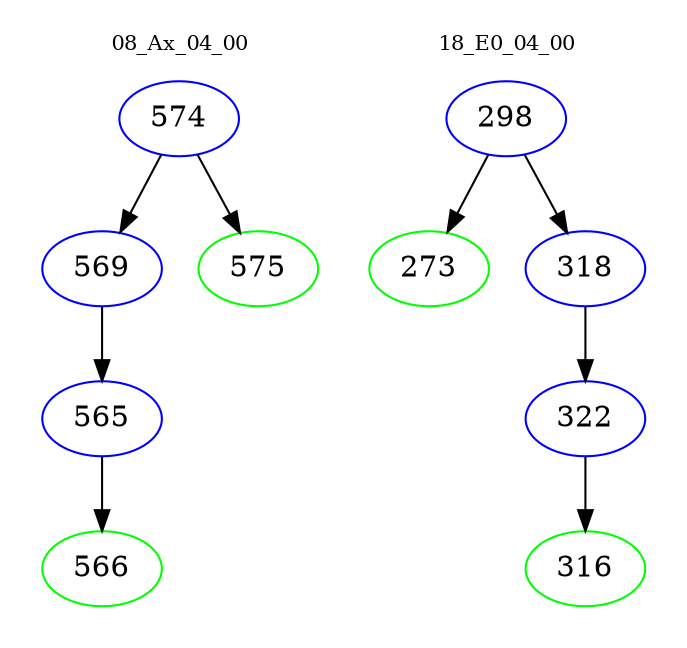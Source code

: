 digraph{
subgraph cluster_0 {
color = white
label = "08_Ax_04_00";
fontsize=10;
T0_574 [label="574", color="blue"]
T0_574 -> T0_569 [color="black"]
T0_569 [label="569", color="blue"]
T0_569 -> T0_565 [color="black"]
T0_565 [label="565", color="blue"]
T0_565 -> T0_566 [color="black"]
T0_566 [label="566", color="green"]
T0_574 -> T0_575 [color="black"]
T0_575 [label="575", color="green"]
}
subgraph cluster_1 {
color = white
label = "18_E0_04_00";
fontsize=10;
T1_298 [label="298", color="blue"]
T1_298 -> T1_273 [color="black"]
T1_273 [label="273", color="green"]
T1_298 -> T1_318 [color="black"]
T1_318 [label="318", color="blue"]
T1_318 -> T1_322 [color="black"]
T1_322 [label="322", color="blue"]
T1_322 -> T1_316 [color="black"]
T1_316 [label="316", color="green"]
}
}
